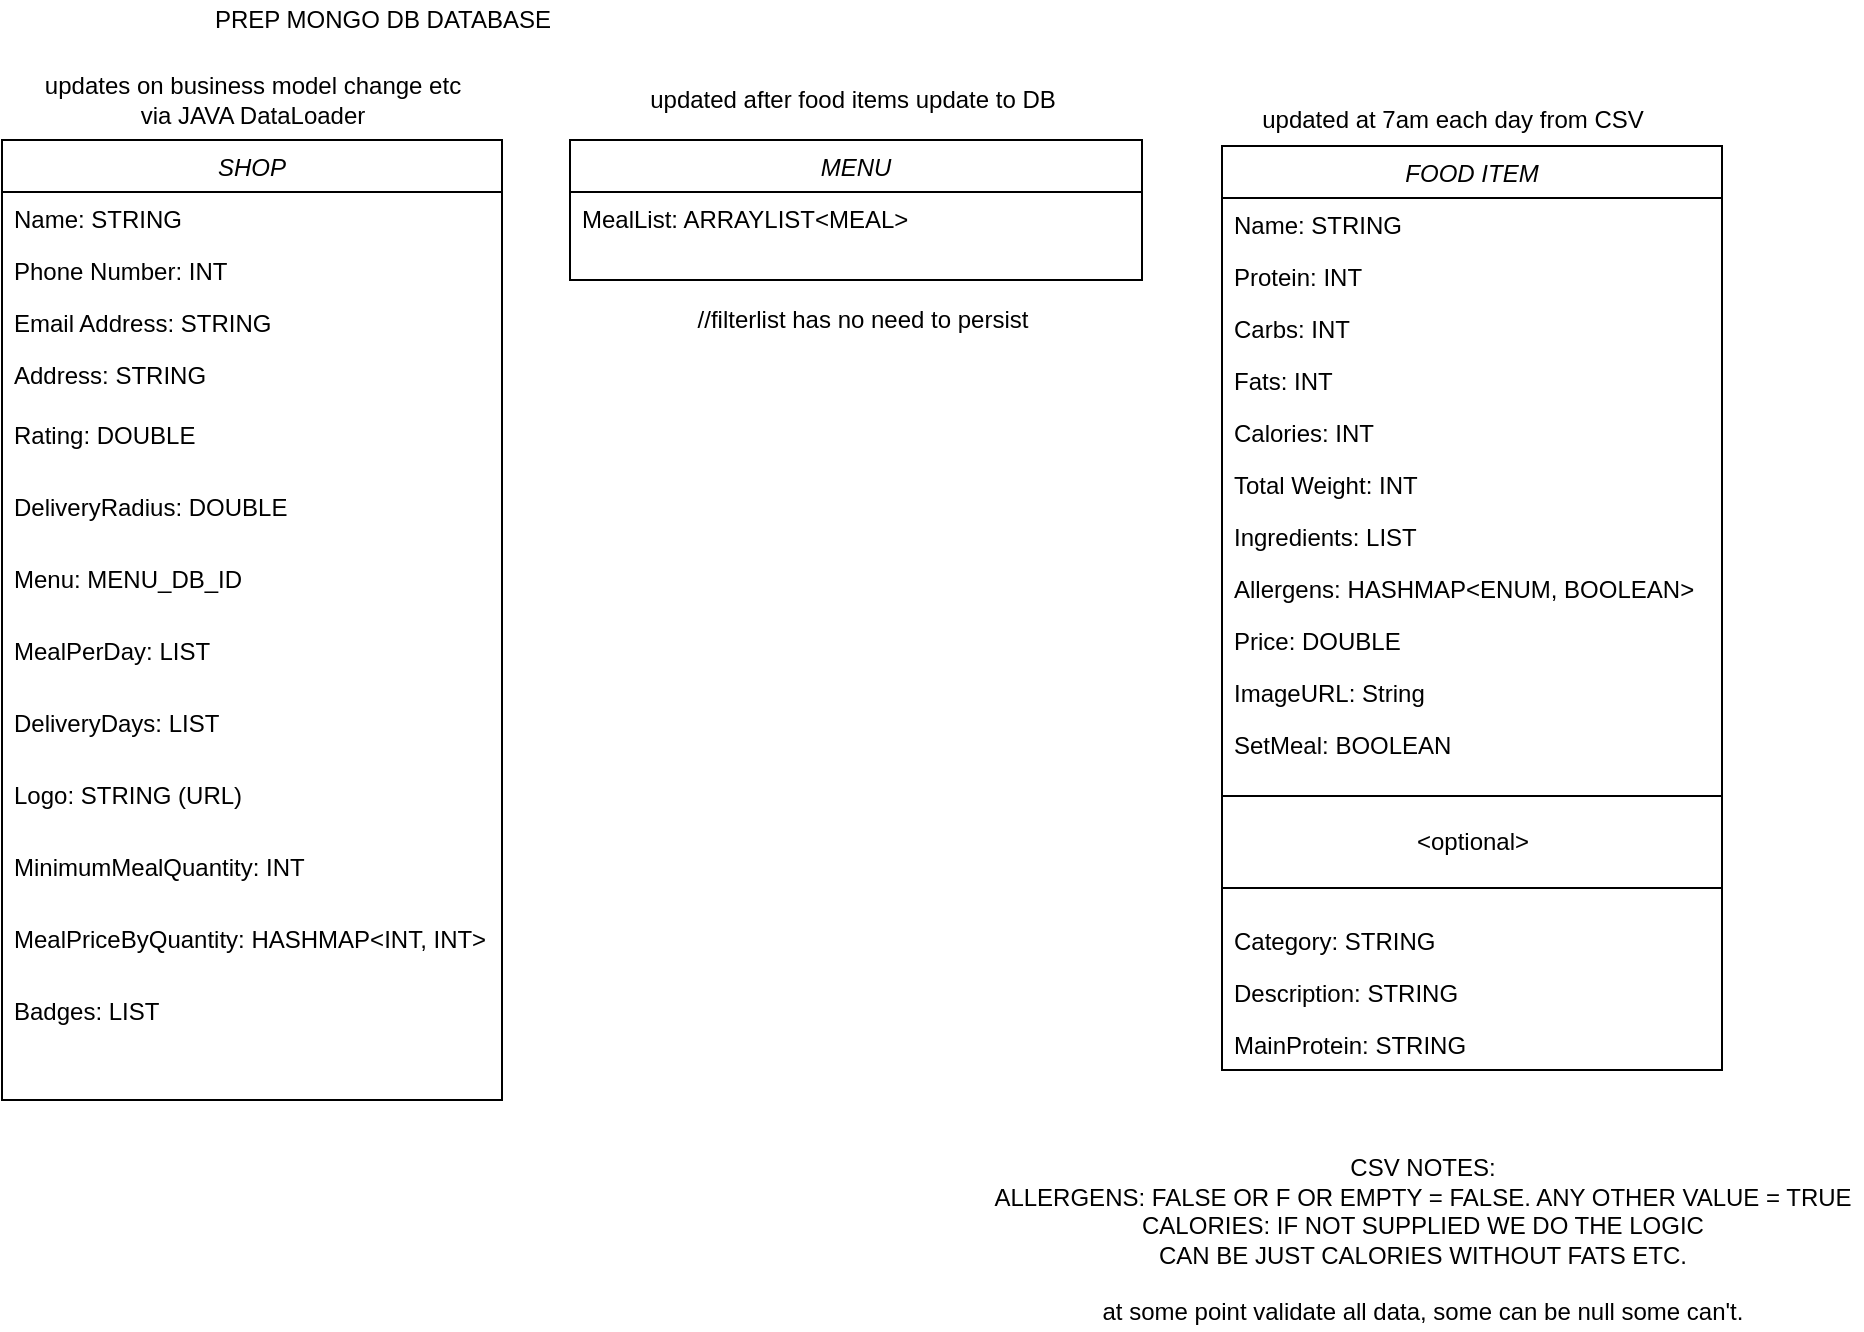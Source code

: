 <mxfile version="14.8.2" type="device"><diagram id="C5RBs43oDa-KdzZeNtuy" name="Page-1"><mxGraphModel dx="1629" dy="773" grid="1" gridSize="10" guides="1" tooltips="1" connect="1" arrows="1" fold="1" page="1" pageScale="1" pageWidth="827" pageHeight="1169" math="0" shadow="0"><root><mxCell id="WIyWlLk6GJQsqaUBKTNV-0"/><mxCell id="WIyWlLk6GJQsqaUBKTNV-1" parent="WIyWlLk6GJQsqaUBKTNV-0"/><mxCell id="3FBOzTI8KTEIFgkqYunt-1" value="PREP MONGO DB DATABASE" style="text;html=1;align=center;verticalAlign=middle;resizable=0;points=[];autosize=1;strokeColor=none;" vertex="1" parent="WIyWlLk6GJQsqaUBKTNV-1"><mxGeometry x="120" y="50" width="180" height="20" as="geometry"/></mxCell><mxCell id="3FBOzTI8KTEIFgkqYunt-15" value="SHOP" style="swimlane;fontStyle=2;align=center;verticalAlign=top;childLayout=stackLayout;horizontal=1;startSize=26;horizontalStack=0;resizeParent=1;resizeLast=0;collapsible=1;marginBottom=0;rounded=0;shadow=0;strokeWidth=1;" vertex="1" parent="WIyWlLk6GJQsqaUBKTNV-1"><mxGeometry x="20" y="120" width="250" height="480" as="geometry"><mxRectangle x="230" y="140" width="160" height="26" as="alternateBounds"/></mxGeometry></mxCell><mxCell id="3FBOzTI8KTEIFgkqYunt-16" value="Name: STRING" style="text;align=left;verticalAlign=top;spacingLeft=4;spacingRight=4;overflow=hidden;rotatable=0;points=[[0,0.5],[1,0.5]];portConstraint=eastwest;" vertex="1" parent="3FBOzTI8KTEIFgkqYunt-15"><mxGeometry y="26" width="250" height="26" as="geometry"/></mxCell><mxCell id="3FBOzTI8KTEIFgkqYunt-17" value="Phone Number: INT" style="text;align=left;verticalAlign=top;spacingLeft=4;spacingRight=4;overflow=hidden;rotatable=0;points=[[0,0.5],[1,0.5]];portConstraint=eastwest;rounded=0;shadow=0;html=0;" vertex="1" parent="3FBOzTI8KTEIFgkqYunt-15"><mxGeometry y="52" width="250" height="26" as="geometry"/></mxCell><mxCell id="3FBOzTI8KTEIFgkqYunt-18" value="Email Address: STRING" style="text;align=left;verticalAlign=top;spacingLeft=4;spacingRight=4;overflow=hidden;rotatable=0;points=[[0,0.5],[1,0.5]];portConstraint=eastwest;rounded=0;shadow=0;html=0;" vertex="1" parent="3FBOzTI8KTEIFgkqYunt-15"><mxGeometry y="78" width="250" height="26" as="geometry"/></mxCell><mxCell id="3FBOzTI8KTEIFgkqYunt-19" value="Address: STRING" style="text;align=left;verticalAlign=top;spacingLeft=4;spacingRight=4;overflow=hidden;rotatable=0;points=[[0,0.5],[1,0.5]];portConstraint=eastwest;rounded=0;shadow=0;html=0;" vertex="1" parent="3FBOzTI8KTEIFgkqYunt-15"><mxGeometry y="104" width="250" height="30" as="geometry"/></mxCell><mxCell id="3FBOzTI8KTEIFgkqYunt-20" value="Rating: DOUBLE" style="text;align=left;verticalAlign=top;spacingLeft=4;spacingRight=4;overflow=hidden;rotatable=0;points=[[0,0.5],[1,0.5]];portConstraint=eastwest;rounded=0;shadow=0;html=0;" vertex="1" parent="3FBOzTI8KTEIFgkqYunt-15"><mxGeometry y="134" width="250" height="36" as="geometry"/></mxCell><mxCell id="3FBOzTI8KTEIFgkqYunt-21" value="DeliveryRadius: DOUBLE" style="text;align=left;verticalAlign=top;spacingLeft=4;spacingRight=4;overflow=hidden;rotatable=0;points=[[0,0.5],[1,0.5]];portConstraint=eastwest;rounded=0;shadow=0;html=0;" vertex="1" parent="3FBOzTI8KTEIFgkqYunt-15"><mxGeometry y="170" width="250" height="36" as="geometry"/></mxCell><mxCell id="3FBOzTI8KTEIFgkqYunt-22" value="Menu: MENU_DB_ID" style="text;align=left;verticalAlign=top;spacingLeft=4;spacingRight=4;overflow=hidden;rotatable=0;points=[[0,0.5],[1,0.5]];portConstraint=eastwest;rounded=0;shadow=0;html=0;" vertex="1" parent="3FBOzTI8KTEIFgkqYunt-15"><mxGeometry y="206" width="250" height="36" as="geometry"/></mxCell><mxCell id="3FBOzTI8KTEIFgkqYunt-23" value="MealPerDay: LIST" style="text;align=left;verticalAlign=top;spacingLeft=4;spacingRight=4;overflow=hidden;rotatable=0;points=[[0,0.5],[1,0.5]];portConstraint=eastwest;rounded=0;shadow=0;html=0;" vertex="1" parent="3FBOzTI8KTEIFgkqYunt-15"><mxGeometry y="242" width="250" height="36" as="geometry"/></mxCell><mxCell id="3FBOzTI8KTEIFgkqYunt-24" value="DeliveryDays: LIST" style="text;align=left;verticalAlign=top;spacingLeft=4;spacingRight=4;overflow=hidden;rotatable=0;points=[[0,0.5],[1,0.5]];portConstraint=eastwest;rounded=0;shadow=0;html=0;" vertex="1" parent="3FBOzTI8KTEIFgkqYunt-15"><mxGeometry y="278" width="250" height="36" as="geometry"/></mxCell><mxCell id="3FBOzTI8KTEIFgkqYunt-25" value="Logo: STRING (URL)" style="text;align=left;verticalAlign=top;spacingLeft=4;spacingRight=4;overflow=hidden;rotatable=0;points=[[0,0.5],[1,0.5]];portConstraint=eastwest;rounded=0;shadow=0;html=0;" vertex="1" parent="3FBOzTI8KTEIFgkqYunt-15"><mxGeometry y="314" width="250" height="36" as="geometry"/></mxCell><mxCell id="3FBOzTI8KTEIFgkqYunt-26" value="MinimumMealQuantity: INT" style="text;align=left;verticalAlign=top;spacingLeft=4;spacingRight=4;overflow=hidden;rotatable=0;points=[[0,0.5],[1,0.5]];portConstraint=eastwest;rounded=0;shadow=0;html=0;" vertex="1" parent="3FBOzTI8KTEIFgkqYunt-15"><mxGeometry y="350" width="250" height="36" as="geometry"/></mxCell><mxCell id="3FBOzTI8KTEIFgkqYunt-27" value="MealPriceByQuantity: HASHMAP&lt;INT, INT&gt;" style="text;align=left;verticalAlign=top;spacingLeft=4;spacingRight=4;overflow=hidden;rotatable=0;points=[[0,0.5],[1,0.5]];portConstraint=eastwest;rounded=0;shadow=0;html=0;" vertex="1" parent="3FBOzTI8KTEIFgkqYunt-15"><mxGeometry y="386" width="250" height="36" as="geometry"/></mxCell><mxCell id="3FBOzTI8KTEIFgkqYunt-28" value="Badges: LIST" style="text;align=left;verticalAlign=top;spacingLeft=4;spacingRight=4;overflow=hidden;rotatable=0;points=[[0,0.5],[1,0.5]];portConstraint=eastwest;rounded=0;shadow=0;html=0;" vertex="1" parent="3FBOzTI8KTEIFgkqYunt-15"><mxGeometry y="422" width="250" height="36" as="geometry"/></mxCell><mxCell id="3FBOzTI8KTEIFgkqYunt-45" value="FOOD ITEM" style="swimlane;fontStyle=2;align=center;verticalAlign=top;childLayout=stackLayout;horizontal=1;startSize=26;horizontalStack=0;resizeParent=1;resizeLast=0;collapsible=1;marginBottom=0;rounded=0;shadow=0;strokeWidth=1;" vertex="1" parent="WIyWlLk6GJQsqaUBKTNV-1"><mxGeometry x="630" y="123" width="250" height="462" as="geometry"><mxRectangle x="440" y="119" width="160" height="26" as="alternateBounds"/></mxGeometry></mxCell><mxCell id="3FBOzTI8KTEIFgkqYunt-46" value="Name: STRING" style="text;align=left;verticalAlign=top;spacingLeft=4;spacingRight=4;overflow=hidden;rotatable=0;points=[[0,0.5],[1,0.5]];portConstraint=eastwest;" vertex="1" parent="3FBOzTI8KTEIFgkqYunt-45"><mxGeometry y="26" width="250" height="26" as="geometry"/></mxCell><mxCell id="3FBOzTI8KTEIFgkqYunt-47" value="Protein: INT" style="text;align=left;verticalAlign=top;spacingLeft=4;spacingRight=4;overflow=hidden;rotatable=0;points=[[0,0.5],[1,0.5]];portConstraint=eastwest;" vertex="1" parent="3FBOzTI8KTEIFgkqYunt-45"><mxGeometry y="52" width="250" height="26" as="geometry"/></mxCell><mxCell id="3FBOzTI8KTEIFgkqYunt-48" value="Carbs: INT" style="text;align=left;verticalAlign=top;spacingLeft=4;spacingRight=4;overflow=hidden;rotatable=0;points=[[0,0.5],[1,0.5]];portConstraint=eastwest;rounded=0;shadow=0;html=0;" vertex="1" parent="3FBOzTI8KTEIFgkqYunt-45"><mxGeometry y="78" width="250" height="26" as="geometry"/></mxCell><mxCell id="3FBOzTI8KTEIFgkqYunt-49" value="Fats: INT" style="text;align=left;verticalAlign=top;spacingLeft=4;spacingRight=4;overflow=hidden;rotatable=0;points=[[0,0.5],[1,0.5]];portConstraint=eastwest;rounded=0;shadow=0;html=0;" vertex="1" parent="3FBOzTI8KTEIFgkqYunt-45"><mxGeometry y="104" width="250" height="26" as="geometry"/></mxCell><mxCell id="3FBOzTI8KTEIFgkqYunt-50" value="Calories: INT" style="text;align=left;verticalAlign=top;spacingLeft=4;spacingRight=4;overflow=hidden;rotatable=0;points=[[0,0.5],[1,0.5]];portConstraint=eastwest;rounded=0;shadow=0;html=0;" vertex="1" parent="3FBOzTI8KTEIFgkqYunt-45"><mxGeometry y="130" width="250" height="26" as="geometry"/></mxCell><mxCell id="3FBOzTI8KTEIFgkqYunt-51" value="Total Weight: INT" style="text;align=left;verticalAlign=top;spacingLeft=4;spacingRight=4;overflow=hidden;rotatable=0;points=[[0,0.5],[1,0.5]];portConstraint=eastwest;rounded=0;shadow=0;html=0;" vertex="1" parent="3FBOzTI8KTEIFgkqYunt-45"><mxGeometry y="156" width="250" height="26" as="geometry"/></mxCell><mxCell id="3FBOzTI8KTEIFgkqYunt-52" value="Ingredients: LIST" style="text;align=left;verticalAlign=top;spacingLeft=4;spacingRight=4;overflow=hidden;rotatable=0;points=[[0,0.5],[1,0.5]];portConstraint=eastwest;rounded=0;shadow=0;html=0;" vertex="1" parent="3FBOzTI8KTEIFgkqYunt-45"><mxGeometry y="182" width="250" height="26" as="geometry"/></mxCell><mxCell id="3FBOzTI8KTEIFgkqYunt-53" value="Allergens: HASHMAP&lt;ENUM, BOOLEAN&gt;" style="text;align=left;verticalAlign=top;spacingLeft=4;spacingRight=4;overflow=hidden;rotatable=0;points=[[0,0.5],[1,0.5]];portConstraint=eastwest;rounded=0;shadow=0;html=0;" vertex="1" parent="3FBOzTI8KTEIFgkqYunt-45"><mxGeometry y="208" width="250" height="26" as="geometry"/></mxCell><mxCell id="3FBOzTI8KTEIFgkqYunt-54" value="Price: DOUBLE" style="text;align=left;verticalAlign=top;spacingLeft=4;spacingRight=4;overflow=hidden;rotatable=0;points=[[0,0.5],[1,0.5]];portConstraint=eastwest;rounded=0;shadow=0;html=0;" vertex="1" parent="3FBOzTI8KTEIFgkqYunt-45"><mxGeometry y="234" width="250" height="26" as="geometry"/></mxCell><mxCell id="3FBOzTI8KTEIFgkqYunt-55" value="ImageURL: String" style="text;align=left;verticalAlign=top;spacingLeft=4;spacingRight=4;overflow=hidden;rotatable=0;points=[[0,0.5],[1,0.5]];portConstraint=eastwest;rounded=0;shadow=0;html=0;" vertex="1" parent="3FBOzTI8KTEIFgkqYunt-45"><mxGeometry y="260" width="250" height="26" as="geometry"/></mxCell><mxCell id="3FBOzTI8KTEIFgkqYunt-61" value="SetMeal: BOOLEAN" style="text;align=left;verticalAlign=top;spacingLeft=4;spacingRight=4;overflow=hidden;rotatable=0;points=[[0,0.5],[1,0.5]];portConstraint=eastwest;rounded=0;shadow=0;html=0;" vertex="1" parent="3FBOzTI8KTEIFgkqYunt-45"><mxGeometry y="286" width="250" height="26" as="geometry"/></mxCell><mxCell id="3FBOzTI8KTEIFgkqYunt-56" value="" style="line;html=1;strokeWidth=1;align=left;verticalAlign=middle;spacingTop=-1;spacingLeft=3;spacingRight=3;rotatable=0;labelPosition=right;points=[];portConstraint=eastwest;" vertex="1" parent="3FBOzTI8KTEIFgkqYunt-45"><mxGeometry y="312" width="250" height="26" as="geometry"/></mxCell><mxCell id="3FBOzTI8KTEIFgkqYunt-63" value="&amp;lt;optional&amp;gt;" style="text;html=1;align=center;verticalAlign=middle;resizable=0;points=[];autosize=1;strokeColor=none;" vertex="1" parent="3FBOzTI8KTEIFgkqYunt-45"><mxGeometry y="338" width="250" height="20" as="geometry"/></mxCell><mxCell id="3FBOzTI8KTEIFgkqYunt-62" value="" style="line;html=1;strokeWidth=1;align=left;verticalAlign=middle;spacingTop=-1;spacingLeft=3;spacingRight=3;rotatable=0;labelPosition=right;points=[];portConstraint=eastwest;" vertex="1" parent="3FBOzTI8KTEIFgkqYunt-45"><mxGeometry y="358" width="250" height="26" as="geometry"/></mxCell><mxCell id="3FBOzTI8KTEIFgkqYunt-60" value="Category: STRING" style="text;align=left;verticalAlign=top;spacingLeft=4;spacingRight=4;overflow=hidden;rotatable=0;points=[[0,0.5],[1,0.5]];portConstraint=eastwest;rounded=0;shadow=0;html=0;" vertex="1" parent="3FBOzTI8KTEIFgkqYunt-45"><mxGeometry y="384" width="250" height="26" as="geometry"/></mxCell><mxCell id="3FBOzTI8KTEIFgkqYunt-59" value="Description: STRING" style="text;align=left;verticalAlign=top;spacingLeft=4;spacingRight=4;overflow=hidden;rotatable=0;points=[[0,0.5],[1,0.5]];portConstraint=eastwest;rounded=0;shadow=0;html=0;" vertex="1" parent="3FBOzTI8KTEIFgkqYunt-45"><mxGeometry y="410" width="250" height="26" as="geometry"/></mxCell><mxCell id="3FBOzTI8KTEIFgkqYunt-58" value="MainProtein: STRING " style="text;align=left;verticalAlign=top;spacingLeft=4;spacingRight=4;overflow=hidden;rotatable=0;points=[[0,0.5],[1,0.5]];portConstraint=eastwest;" vertex="1" parent="3FBOzTI8KTEIFgkqYunt-45"><mxGeometry y="436" width="250" height="26" as="geometry"/></mxCell><mxCell id="3FBOzTI8KTEIFgkqYunt-64" value="MENU" style="swimlane;fontStyle=2;align=center;verticalAlign=top;childLayout=stackLayout;horizontal=1;startSize=26;horizontalStack=0;resizeParent=1;resizeLast=0;collapsible=1;marginBottom=0;rounded=0;shadow=0;strokeWidth=1;" vertex="1" parent="WIyWlLk6GJQsqaUBKTNV-1"><mxGeometry x="304" y="120" width="286" height="70" as="geometry"><mxRectangle x="440" y="119" width="160" height="26" as="alternateBounds"/></mxGeometry></mxCell><mxCell id="3FBOzTI8KTEIFgkqYunt-65" value="MealList: ARRAYLIST&lt;MEAL&gt;" style="text;align=left;verticalAlign=top;spacingLeft=4;spacingRight=4;overflow=hidden;rotatable=0;points=[[0,0.5],[1,0.5]];portConstraint=eastwest;" vertex="1" parent="3FBOzTI8KTEIFgkqYunt-64"><mxGeometry y="26" width="286" height="26" as="geometry"/></mxCell><mxCell id="3FBOzTI8KTEIFgkqYunt-69" value="updates on business model change etc&lt;br&gt;via JAVA DataLoader" style="text;html=1;align=center;verticalAlign=middle;resizable=0;points=[];autosize=1;strokeColor=none;" vertex="1" parent="WIyWlLk6GJQsqaUBKTNV-1"><mxGeometry x="35" y="85" width="220" height="30" as="geometry"/></mxCell><mxCell id="3FBOzTI8KTEIFgkqYunt-70" value="updated at 7am each day from CSV" style="text;html=1;align=center;verticalAlign=middle;resizable=0;points=[];autosize=1;strokeColor=none;" vertex="1" parent="WIyWlLk6GJQsqaUBKTNV-1"><mxGeometry x="640" y="100" width="210" height="20" as="geometry"/></mxCell><mxCell id="3FBOzTI8KTEIFgkqYunt-71" value="updated after food items update to DB" style="text;html=1;align=center;verticalAlign=middle;resizable=0;points=[];autosize=1;strokeColor=none;" vertex="1" parent="WIyWlLk6GJQsqaUBKTNV-1"><mxGeometry x="335" y="90" width="220" height="20" as="geometry"/></mxCell><mxCell id="3FBOzTI8KTEIFgkqYunt-72" value="//filterlist has no need to persist" style="text;html=1;align=center;verticalAlign=middle;resizable=0;points=[];autosize=1;strokeColor=none;" vertex="1" parent="WIyWlLk6GJQsqaUBKTNV-1"><mxGeometry x="360" y="200" width="180" height="20" as="geometry"/></mxCell><mxCell id="3FBOzTI8KTEIFgkqYunt-73" value="CSV NOTES:&lt;br&gt;ALLERGENS: FALSE OR F OR EMPTY = FALSE. ANY OTHER VALUE = TRUE&lt;br&gt;CALORIES: IF NOT SUPPLIED WE DO THE LOGIC&lt;br&gt;CAN BE JUST CALORIES WITHOUT FATS ETC.&lt;br&gt;&lt;br&gt;at some point validate all data, some can be null some can't." style="text;html=1;align=center;verticalAlign=middle;resizable=0;points=[];autosize=1;strokeColor=none;" vertex="1" parent="WIyWlLk6GJQsqaUBKTNV-1"><mxGeometry x="510" y="625" width="440" height="90" as="geometry"/></mxCell></root></mxGraphModel></diagram></mxfile>